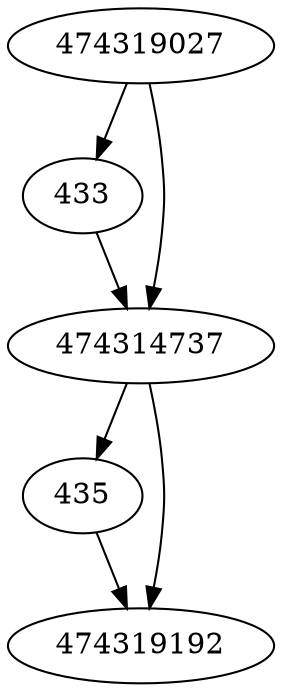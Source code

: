 strict digraph  {
433;
474314737;
474319027;
435;
474319192;
433 -> 474314737;
474314737 -> 435;
474314737 -> 474319192;
474319027 -> 433;
474319027 -> 474314737;
435 -> 474319192;
}
